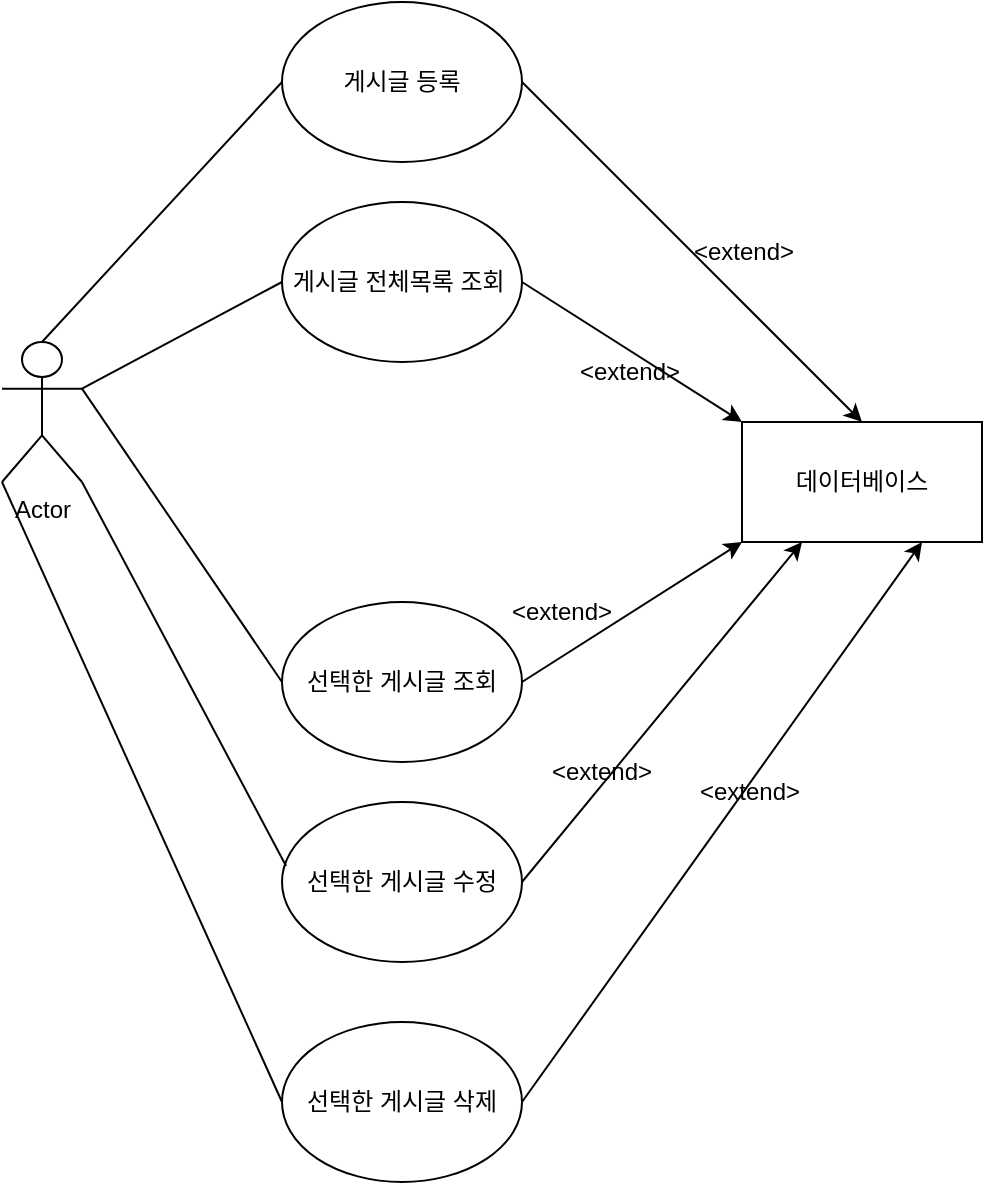 <mxfile version="22.0.8" type="device">
  <diagram name="페이지-1" id="sJjn9Qm2kOJ7mu-ewziT">
    <mxGraphModel dx="860" dy="690" grid="1" gridSize="10" guides="1" tooltips="1" connect="1" arrows="1" fold="1" page="1" pageScale="1" pageWidth="827" pageHeight="1169" math="0" shadow="0">
      <root>
        <mxCell id="0" />
        <mxCell id="1" parent="0" />
        <mxCell id="ndof9jQfCxj2UQ2Pljk2-1" value="게시글 등록" style="ellipse;whiteSpace=wrap;html=1;" vertex="1" parent="1">
          <mxGeometry x="210" y="50" width="120" height="80" as="geometry" />
        </mxCell>
        <mxCell id="ndof9jQfCxj2UQ2Pljk2-2" value="게시글 전체목록 조회&amp;nbsp;" style="ellipse;whiteSpace=wrap;html=1;" vertex="1" parent="1">
          <mxGeometry x="210" y="150" width="120" height="80" as="geometry" />
        </mxCell>
        <mxCell id="ndof9jQfCxj2UQ2Pljk2-3" value="선택한 게시글 조회" style="ellipse;whiteSpace=wrap;html=1;" vertex="1" parent="1">
          <mxGeometry x="210" y="350" width="120" height="80" as="geometry" />
        </mxCell>
        <mxCell id="ndof9jQfCxj2UQ2Pljk2-4" value="선택한 게시글 수정" style="ellipse;whiteSpace=wrap;html=1;" vertex="1" parent="1">
          <mxGeometry x="210" y="450" width="120" height="80" as="geometry" />
        </mxCell>
        <mxCell id="ndof9jQfCxj2UQ2Pljk2-5" value="선택한 게시글 삭제" style="ellipse;whiteSpace=wrap;html=1;" vertex="1" parent="1">
          <mxGeometry x="210" y="560" width="120" height="80" as="geometry" />
        </mxCell>
        <mxCell id="ndof9jQfCxj2UQ2Pljk2-6" value="Actor" style="shape=umlActor;verticalLabelPosition=bottom;verticalAlign=top;html=1;outlineConnect=0;" vertex="1" parent="1">
          <mxGeometry x="70" y="220" width="40" height="70" as="geometry" />
        </mxCell>
        <mxCell id="ndof9jQfCxj2UQ2Pljk2-11" value="데이터베이스" style="rounded=0;whiteSpace=wrap;html=1;" vertex="1" parent="1">
          <mxGeometry x="440" y="260" width="120" height="60" as="geometry" />
        </mxCell>
        <mxCell id="ndof9jQfCxj2UQ2Pljk2-23" value="" style="endArrow=none;html=1;rounded=0;entryX=0;entryY=0.5;entryDx=0;entryDy=0;" edge="1" parent="1" target="ndof9jQfCxj2UQ2Pljk2-1">
          <mxGeometry width="50" height="50" relative="1" as="geometry">
            <mxPoint x="90" y="220" as="sourcePoint" />
            <mxPoint x="140" y="170" as="targetPoint" />
          </mxGeometry>
        </mxCell>
        <mxCell id="ndof9jQfCxj2UQ2Pljk2-24" value="" style="endArrow=none;html=1;rounded=0;entryX=0;entryY=0.5;entryDx=0;entryDy=0;exitX=1;exitY=0.333;exitDx=0;exitDy=0;exitPerimeter=0;" edge="1" parent="1" source="ndof9jQfCxj2UQ2Pljk2-6" target="ndof9jQfCxj2UQ2Pljk2-2">
          <mxGeometry width="50" height="50" relative="1" as="geometry">
            <mxPoint x="250" y="380" as="sourcePoint" />
            <mxPoint x="300" y="330" as="targetPoint" />
          </mxGeometry>
        </mxCell>
        <mxCell id="ndof9jQfCxj2UQ2Pljk2-25" value="" style="endArrow=none;html=1;rounded=0;exitX=0;exitY=0.5;exitDx=0;exitDy=0;" edge="1" parent="1" source="ndof9jQfCxj2UQ2Pljk2-5">
          <mxGeometry width="50" height="50" relative="1" as="geometry">
            <mxPoint x="20" y="340" as="sourcePoint" />
            <mxPoint x="70" y="290" as="targetPoint" />
          </mxGeometry>
        </mxCell>
        <mxCell id="ndof9jQfCxj2UQ2Pljk2-26" value="" style="endArrow=none;html=1;rounded=0;entryX=1;entryY=0.333;entryDx=0;entryDy=0;entryPerimeter=0;exitX=0;exitY=0.5;exitDx=0;exitDy=0;" edge="1" parent="1" source="ndof9jQfCxj2UQ2Pljk2-3" target="ndof9jQfCxj2UQ2Pljk2-6">
          <mxGeometry width="50" height="50" relative="1" as="geometry">
            <mxPoint x="250" y="380" as="sourcePoint" />
            <mxPoint x="300" y="330" as="targetPoint" />
          </mxGeometry>
        </mxCell>
        <mxCell id="ndof9jQfCxj2UQ2Pljk2-27" value="" style="endArrow=none;html=1;rounded=0;entryX=1;entryY=1;entryDx=0;entryDy=0;entryPerimeter=0;exitX=0.017;exitY=0.4;exitDx=0;exitDy=0;exitPerimeter=0;" edge="1" parent="1" source="ndof9jQfCxj2UQ2Pljk2-4" target="ndof9jQfCxj2UQ2Pljk2-6">
          <mxGeometry width="50" height="50" relative="1" as="geometry">
            <mxPoint x="250" y="380" as="sourcePoint" />
            <mxPoint x="300" y="330" as="targetPoint" />
          </mxGeometry>
        </mxCell>
        <mxCell id="ndof9jQfCxj2UQ2Pljk2-28" value="" style="endArrow=classic;html=1;rounded=0;entryX=0.5;entryY=0;entryDx=0;entryDy=0;exitX=1;exitY=0.5;exitDx=0;exitDy=0;" edge="1" parent="1" source="ndof9jQfCxj2UQ2Pljk2-1" target="ndof9jQfCxj2UQ2Pljk2-11">
          <mxGeometry width="50" height="50" relative="1" as="geometry">
            <mxPoint x="250" y="380" as="sourcePoint" />
            <mxPoint x="300" y="330" as="targetPoint" />
          </mxGeometry>
        </mxCell>
        <mxCell id="ndof9jQfCxj2UQ2Pljk2-29" value="" style="endArrow=classic;html=1;rounded=0;entryX=0;entryY=0;entryDx=0;entryDy=0;exitX=1;exitY=0.5;exitDx=0;exitDy=0;" edge="1" parent="1" source="ndof9jQfCxj2UQ2Pljk2-2" target="ndof9jQfCxj2UQ2Pljk2-11">
          <mxGeometry width="50" height="50" relative="1" as="geometry">
            <mxPoint x="250" y="380" as="sourcePoint" />
            <mxPoint x="300" y="330" as="targetPoint" />
          </mxGeometry>
        </mxCell>
        <mxCell id="ndof9jQfCxj2UQ2Pljk2-30" value="" style="endArrow=classic;html=1;rounded=0;exitX=1;exitY=0.5;exitDx=0;exitDy=0;" edge="1" parent="1" source="ndof9jQfCxj2UQ2Pljk2-3">
          <mxGeometry width="50" height="50" relative="1" as="geometry">
            <mxPoint x="390" y="370" as="sourcePoint" />
            <mxPoint x="440" y="320" as="targetPoint" />
          </mxGeometry>
        </mxCell>
        <mxCell id="ndof9jQfCxj2UQ2Pljk2-31" value="" style="endArrow=classic;html=1;rounded=0;entryX=0.25;entryY=1;entryDx=0;entryDy=0;exitX=1;exitY=0.5;exitDx=0;exitDy=0;" edge="1" parent="1" source="ndof9jQfCxj2UQ2Pljk2-4" target="ndof9jQfCxj2UQ2Pljk2-11">
          <mxGeometry width="50" height="50" relative="1" as="geometry">
            <mxPoint x="250" y="380" as="sourcePoint" />
            <mxPoint x="300" y="330" as="targetPoint" />
          </mxGeometry>
        </mxCell>
        <mxCell id="ndof9jQfCxj2UQ2Pljk2-32" value="" style="endArrow=classic;html=1;rounded=0;entryX=0.75;entryY=1;entryDx=0;entryDy=0;exitX=1;exitY=0.5;exitDx=0;exitDy=0;" edge="1" parent="1" source="ndof9jQfCxj2UQ2Pljk2-5" target="ndof9jQfCxj2UQ2Pljk2-11">
          <mxGeometry width="50" height="50" relative="1" as="geometry">
            <mxPoint x="250" y="380" as="sourcePoint" />
            <mxPoint x="300" y="330" as="targetPoint" />
          </mxGeometry>
        </mxCell>
        <mxCell id="ndof9jQfCxj2UQ2Pljk2-33" value="&amp;lt;extend&amp;gt;" style="text;html=1;strokeColor=none;fillColor=none;align=center;verticalAlign=middle;whiteSpace=wrap;rounded=0;" vertex="1" parent="1">
          <mxGeometry x="411" y="160" width="60" height="30" as="geometry" />
        </mxCell>
        <mxCell id="ndof9jQfCxj2UQ2Pljk2-34" value="&amp;lt;extend&amp;gt;" style="text;html=1;strokeColor=none;fillColor=none;align=center;verticalAlign=middle;whiteSpace=wrap;rounded=0;" vertex="1" parent="1">
          <mxGeometry x="354" y="220" width="60" height="30" as="geometry" />
        </mxCell>
        <mxCell id="ndof9jQfCxj2UQ2Pljk2-35" value="&amp;lt;extend&amp;gt;" style="text;html=1;strokeColor=none;fillColor=none;align=center;verticalAlign=middle;whiteSpace=wrap;rounded=0;" vertex="1" parent="1">
          <mxGeometry x="414" y="430" width="60" height="30" as="geometry" />
        </mxCell>
        <mxCell id="ndof9jQfCxj2UQ2Pljk2-41" value="&amp;lt;extend&amp;gt;" style="text;html=1;strokeColor=none;fillColor=none;align=center;verticalAlign=middle;whiteSpace=wrap;rounded=0;" vertex="1" parent="1">
          <mxGeometry x="340" y="420" width="60" height="30" as="geometry" />
        </mxCell>
        <mxCell id="ndof9jQfCxj2UQ2Pljk2-46" value="&amp;lt;extend&amp;gt;" style="text;html=1;strokeColor=none;fillColor=none;align=center;verticalAlign=middle;whiteSpace=wrap;rounded=0;" vertex="1" parent="1">
          <mxGeometry x="320" y="340" width="60" height="30" as="geometry" />
        </mxCell>
      </root>
    </mxGraphModel>
  </diagram>
</mxfile>
